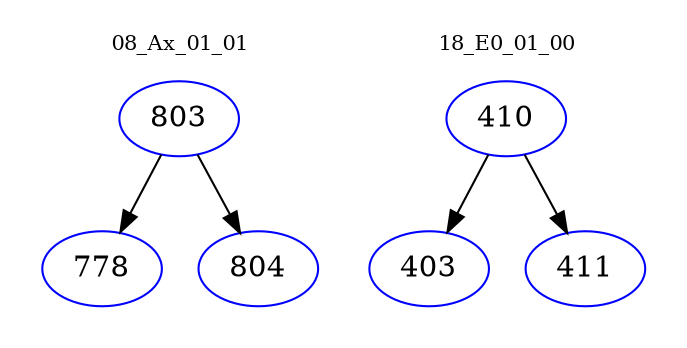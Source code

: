 digraph{
subgraph cluster_0 {
color = white
label = "08_Ax_01_01";
fontsize=10;
T0_803 [label="803", color="blue"]
T0_803 -> T0_778 [color="black"]
T0_778 [label="778", color="blue"]
T0_803 -> T0_804 [color="black"]
T0_804 [label="804", color="blue"]
}
subgraph cluster_1 {
color = white
label = "18_E0_01_00";
fontsize=10;
T1_410 [label="410", color="blue"]
T1_410 -> T1_403 [color="black"]
T1_403 [label="403", color="blue"]
T1_410 -> T1_411 [color="black"]
T1_411 [label="411", color="blue"]
}
}
